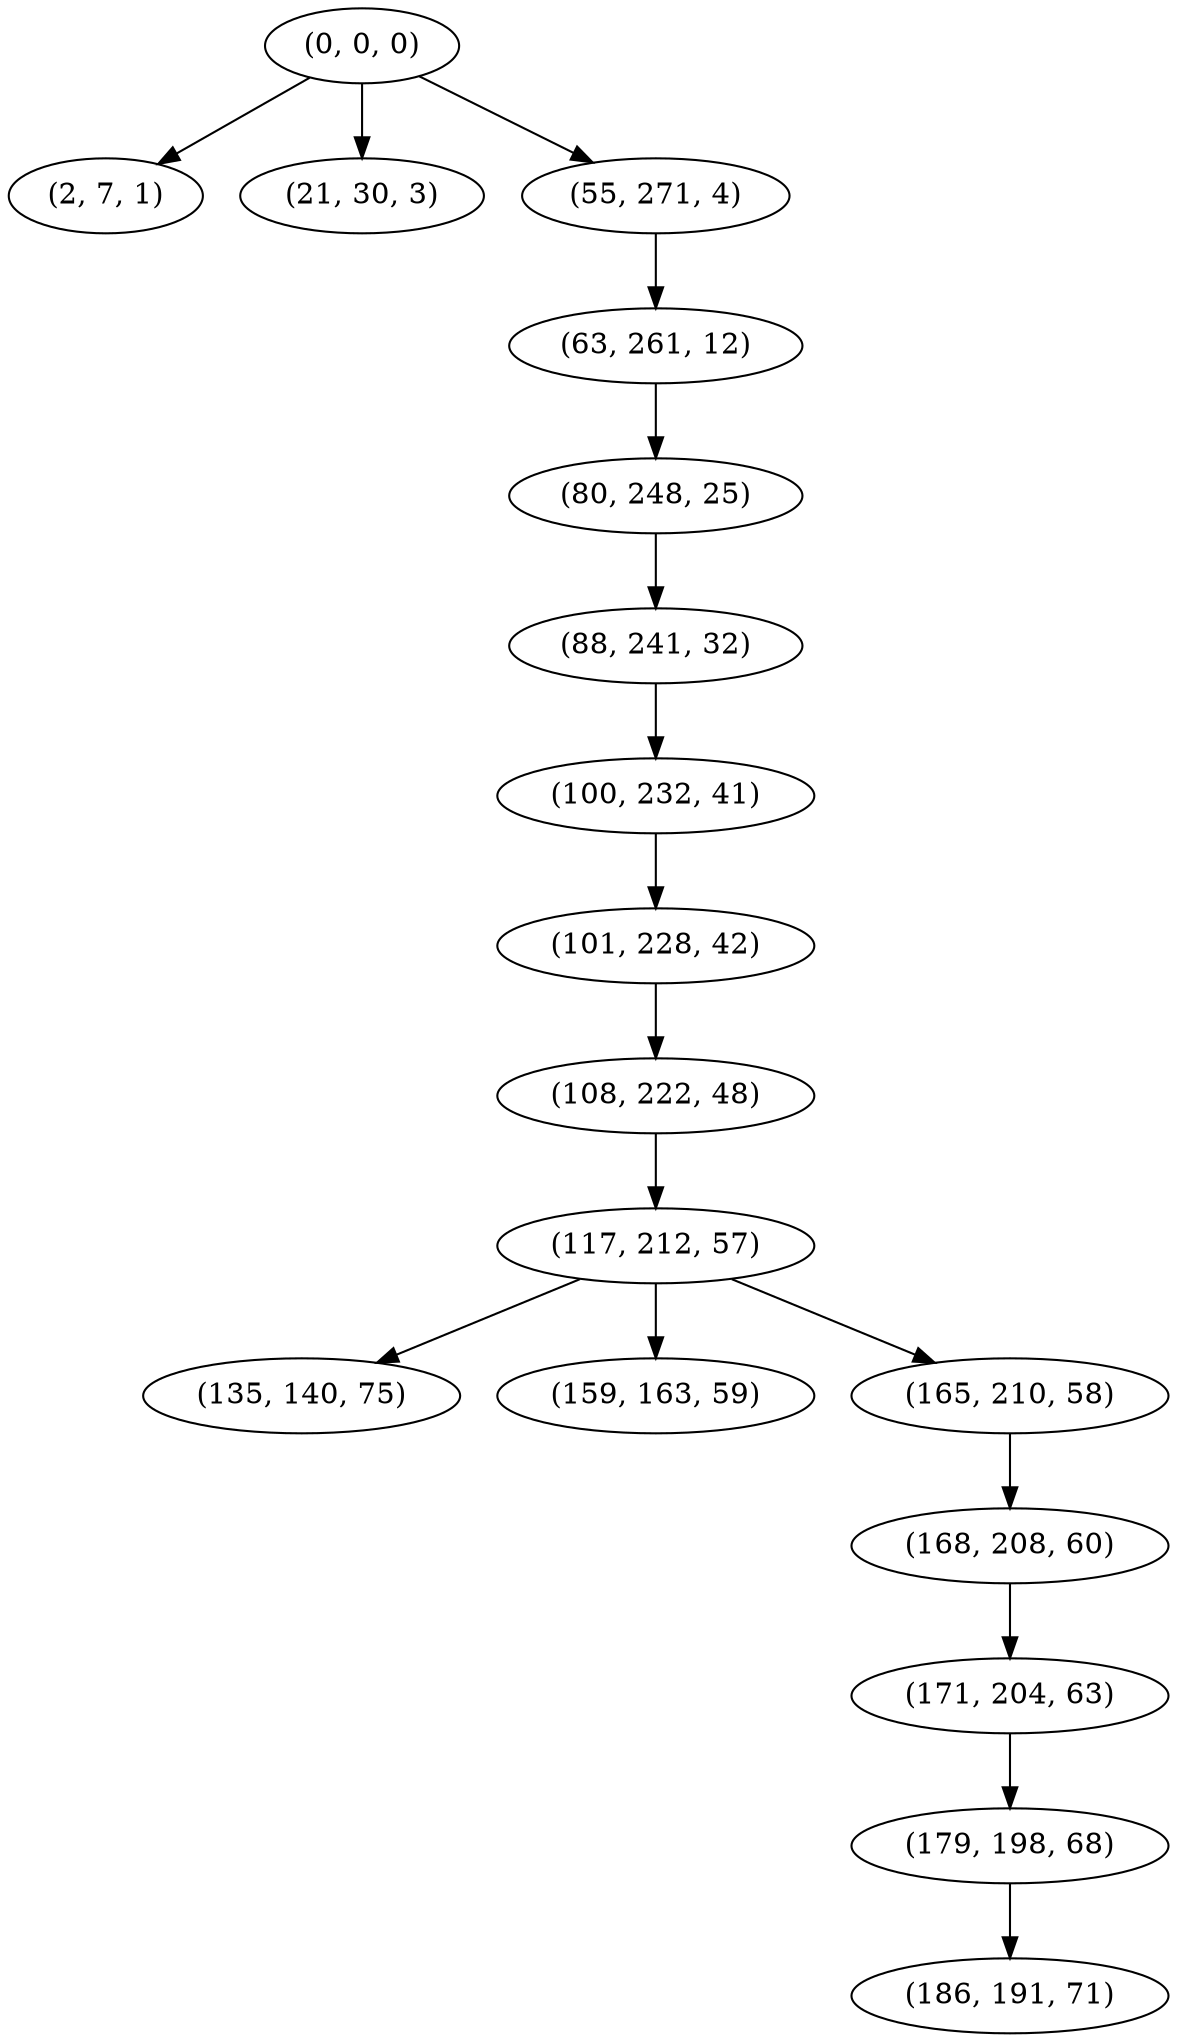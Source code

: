 digraph tree {
    "(0, 0, 0)";
    "(2, 7, 1)";
    "(21, 30, 3)";
    "(55, 271, 4)";
    "(63, 261, 12)";
    "(80, 248, 25)";
    "(88, 241, 32)";
    "(100, 232, 41)";
    "(101, 228, 42)";
    "(108, 222, 48)";
    "(117, 212, 57)";
    "(135, 140, 75)";
    "(159, 163, 59)";
    "(165, 210, 58)";
    "(168, 208, 60)";
    "(171, 204, 63)";
    "(179, 198, 68)";
    "(186, 191, 71)";
    "(0, 0, 0)" -> "(2, 7, 1)";
    "(0, 0, 0)" -> "(21, 30, 3)";
    "(0, 0, 0)" -> "(55, 271, 4)";
    "(55, 271, 4)" -> "(63, 261, 12)";
    "(63, 261, 12)" -> "(80, 248, 25)";
    "(80, 248, 25)" -> "(88, 241, 32)";
    "(88, 241, 32)" -> "(100, 232, 41)";
    "(100, 232, 41)" -> "(101, 228, 42)";
    "(101, 228, 42)" -> "(108, 222, 48)";
    "(108, 222, 48)" -> "(117, 212, 57)";
    "(117, 212, 57)" -> "(135, 140, 75)";
    "(117, 212, 57)" -> "(159, 163, 59)";
    "(117, 212, 57)" -> "(165, 210, 58)";
    "(165, 210, 58)" -> "(168, 208, 60)";
    "(168, 208, 60)" -> "(171, 204, 63)";
    "(171, 204, 63)" -> "(179, 198, 68)";
    "(179, 198, 68)" -> "(186, 191, 71)";
}
